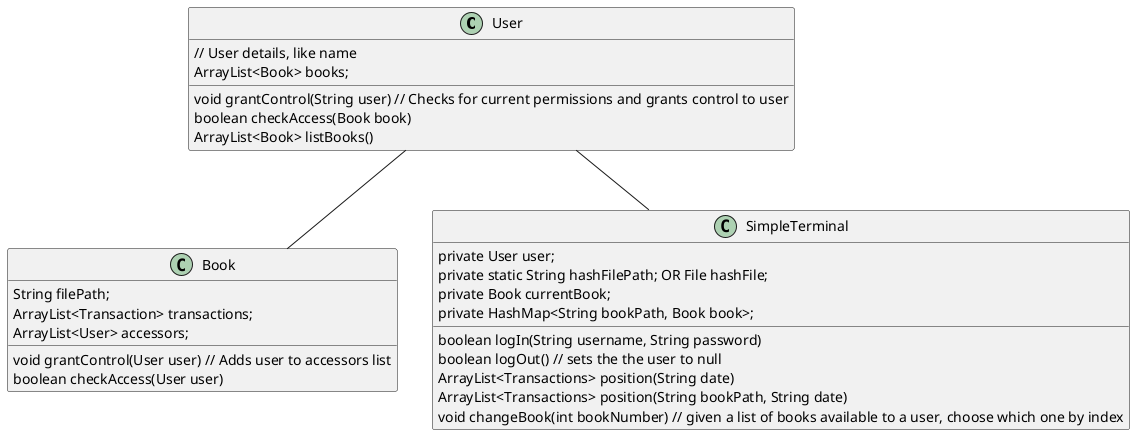 @startuml SimpleTradingTerminal

class User {
    // User details, like name
    ArrayList<Book> books;

    void grantControl(String user) // Checks for current permissions and grants control to user
    boolean checkAccess(Book book)
    ArrayList<Book> listBooks()

    
    


}

class Book {
    String filePath;
    ArrayList<Transaction> transactions;
    ArrayList<User> accessors;

    void grantControl(User user) // Adds user to accessors list
    boolean checkAccess(User user)




}

class SimpleTerminal {
    private User user;
    private static String hashFilePath; OR File hashFile;
    ' private 
    private Book currentBook;
    private HashMap<String bookPath, Book book>;

    boolean logIn(String username, String password)
    boolean logOut() // sets the the user to null
    ArrayList<Transactions> position(String date)
    ArrayList<Transactions> position(String bookPath, String date)
    void changeBook(int bookNumber) // given a list of books available to a user, choose which one by index





}

User -- SimpleTerminal
User -- Book
@enduml
